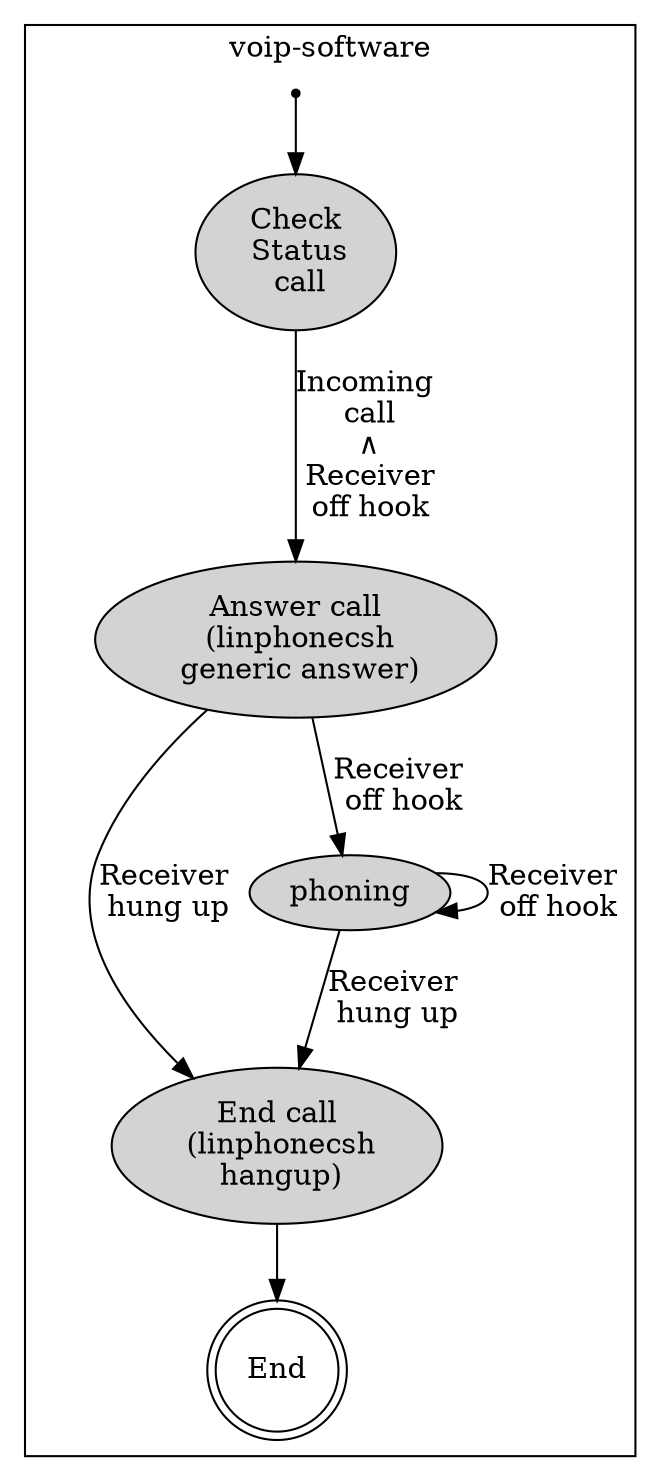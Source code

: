 digraph G {

	subgraph cluster {
		node [shape=doublecircle]; "End";
		node [shape=point]; qi
		node [shape=ellipse];
		node [style=filled];
		qi -> "Check\n Status\n call" [label = ""];
		"Check\n Status\n call" -> "Answer call\n (linphonecsh\n generic answer)" [label = "Incoming\n call\n &and;\n Receiver\n off hook"];
		"Answer call\n (linphonecsh\n generic answer)" -> "End call\n (linphonecsh\n hangup)" [label = "Receiver\n hung up"];
		"Answer call\n (linphonecsh\n generic answer)" -> "phoning" [label = "Receiver\n off hook"];
		"phoning" -> "phoning" [label = "Receiver\n off hook"];
		"phoning" -> "End call\n (linphonecsh\n hangup)" [label = "Receiver\n hung up"];
		"End call\n (linphonecsh\n hangup)" -> "End" [label = ""];
		label = "voip-software";
		color = black
	}
}

